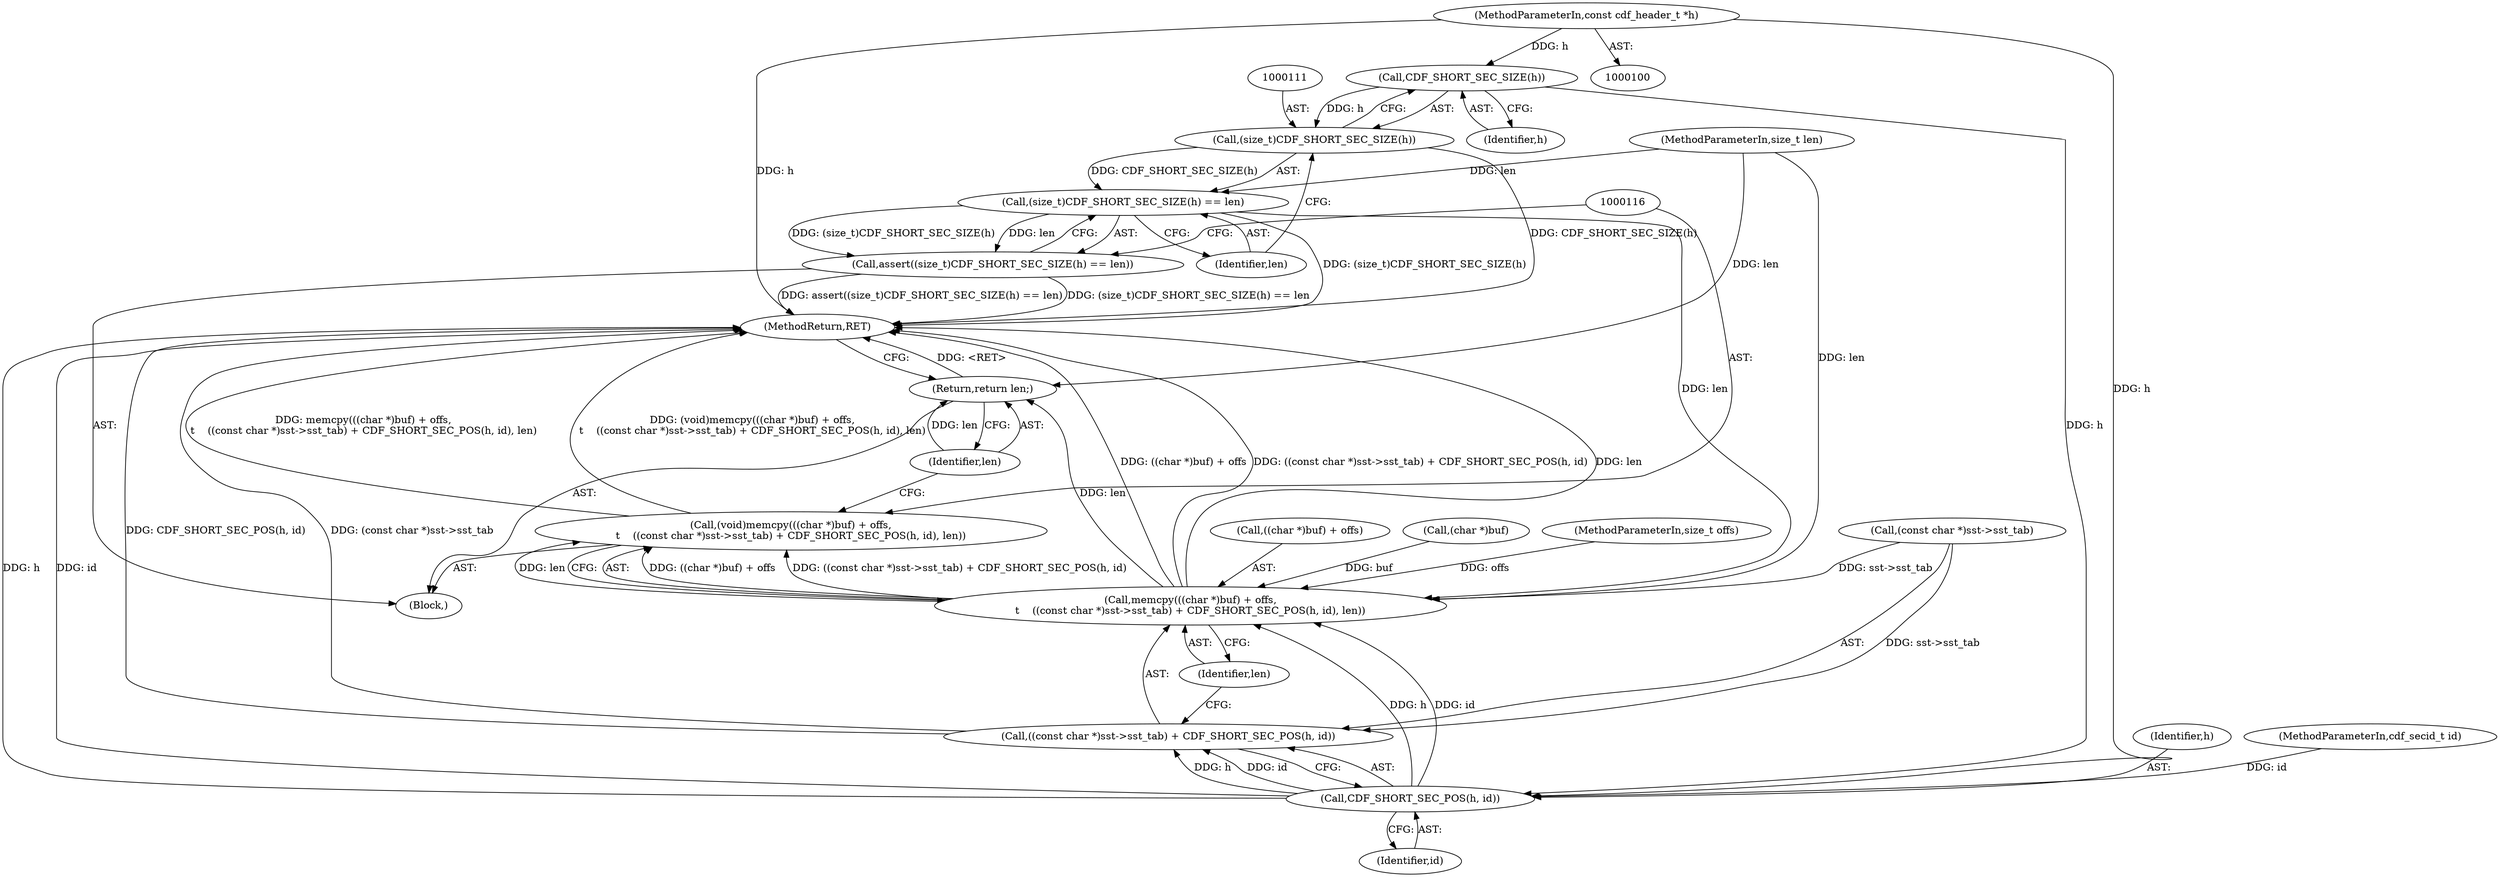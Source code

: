 digraph "1_file_1859fdb4e67c49c463c4e0078054335cd46ba295_1@pointer" {
"1000112" [label="(Call,CDF_SHORT_SEC_SIZE(h))"];
"1000105" [label="(MethodParameterIn,const cdf_header_t *h)"];
"1000110" [label="(Call,(size_t)CDF_SHORT_SEC_SIZE(h))"];
"1000109" [label="(Call,(size_t)CDF_SHORT_SEC_SIZE(h) == len)"];
"1000108" [label="(Call,assert((size_t)CDF_SHORT_SEC_SIZE(h) == len))"];
"1000117" [label="(Call,memcpy(((char *)buf) + offs,\n\t    ((const char *)sst->sst_tab) + CDF_SHORT_SEC_POS(h, id), len))"];
"1000115" [label="(Call,(void)memcpy(((char *)buf) + offs,\n\t    ((const char *)sst->sst_tab) + CDF_SHORT_SEC_POS(h, id), len))"];
"1000133" [label="(Return,return len;)"];
"1000129" [label="(Call,CDF_SHORT_SEC_POS(h, id))"];
"1000123" [label="(Call,((const char *)sst->sst_tab) + CDF_SHORT_SEC_POS(h, id))"];
"1000109" [label="(Call,(size_t)CDF_SHORT_SEC_SIZE(h) == len)"];
"1000117" [label="(Call,memcpy(((char *)buf) + offs,\n\t    ((const char *)sst->sst_tab) + CDF_SHORT_SEC_POS(h, id), len))"];
"1000118" [label="(Call,((char *)buf) + offs)"];
"1000105" [label="(MethodParameterIn,const cdf_header_t *h)"];
"1000119" [label="(Call,(char *)buf)"];
"1000133" [label="(Return,return len;)"];
"1000110" [label="(Call,(size_t)CDF_SHORT_SEC_SIZE(h))"];
"1000131" [label="(Identifier,id)"];
"1000134" [label="(Identifier,len)"];
"1000103" [label="(MethodParameterIn,size_t offs)"];
"1000130" [label="(Identifier,h)"];
"1000135" [label="(MethodReturn,RET)"];
"1000112" [label="(Call,CDF_SHORT_SEC_SIZE(h))"];
"1000107" [label="(Block,)"];
"1000114" [label="(Identifier,len)"];
"1000104" [label="(MethodParameterIn,size_t len)"];
"1000113" [label="(Identifier,h)"];
"1000123" [label="(Call,((const char *)sst->sst_tab) + CDF_SHORT_SEC_POS(h, id))"];
"1000108" [label="(Call,assert((size_t)CDF_SHORT_SEC_SIZE(h) == len))"];
"1000115" [label="(Call,(void)memcpy(((char *)buf) + offs,\n\t    ((const char *)sst->sst_tab) + CDF_SHORT_SEC_POS(h, id), len))"];
"1000124" [label="(Call,(const char *)sst->sst_tab)"];
"1000106" [label="(MethodParameterIn,cdf_secid_t id)"];
"1000129" [label="(Call,CDF_SHORT_SEC_POS(h, id))"];
"1000132" [label="(Identifier,len)"];
"1000112" -> "1000110"  [label="AST: "];
"1000112" -> "1000113"  [label="CFG: "];
"1000113" -> "1000112"  [label="AST: "];
"1000110" -> "1000112"  [label="CFG: "];
"1000112" -> "1000110"  [label="DDG: h"];
"1000105" -> "1000112"  [label="DDG: h"];
"1000112" -> "1000129"  [label="DDG: h"];
"1000105" -> "1000100"  [label="AST: "];
"1000105" -> "1000135"  [label="DDG: h"];
"1000105" -> "1000129"  [label="DDG: h"];
"1000110" -> "1000109"  [label="AST: "];
"1000111" -> "1000110"  [label="AST: "];
"1000114" -> "1000110"  [label="CFG: "];
"1000110" -> "1000135"  [label="DDG: CDF_SHORT_SEC_SIZE(h)"];
"1000110" -> "1000109"  [label="DDG: CDF_SHORT_SEC_SIZE(h)"];
"1000109" -> "1000108"  [label="AST: "];
"1000109" -> "1000114"  [label="CFG: "];
"1000114" -> "1000109"  [label="AST: "];
"1000108" -> "1000109"  [label="CFG: "];
"1000109" -> "1000135"  [label="DDG: (size_t)CDF_SHORT_SEC_SIZE(h)"];
"1000109" -> "1000108"  [label="DDG: (size_t)CDF_SHORT_SEC_SIZE(h)"];
"1000109" -> "1000108"  [label="DDG: len"];
"1000104" -> "1000109"  [label="DDG: len"];
"1000109" -> "1000117"  [label="DDG: len"];
"1000108" -> "1000107"  [label="AST: "];
"1000116" -> "1000108"  [label="CFG: "];
"1000108" -> "1000135"  [label="DDG: assert((size_t)CDF_SHORT_SEC_SIZE(h) == len)"];
"1000108" -> "1000135"  [label="DDG: (size_t)CDF_SHORT_SEC_SIZE(h) == len"];
"1000117" -> "1000115"  [label="AST: "];
"1000117" -> "1000132"  [label="CFG: "];
"1000118" -> "1000117"  [label="AST: "];
"1000123" -> "1000117"  [label="AST: "];
"1000132" -> "1000117"  [label="AST: "];
"1000115" -> "1000117"  [label="CFG: "];
"1000117" -> "1000135"  [label="DDG: ((char *)buf) + offs"];
"1000117" -> "1000135"  [label="DDG: ((const char *)sst->sst_tab) + CDF_SHORT_SEC_POS(h, id)"];
"1000117" -> "1000135"  [label="DDG: len"];
"1000117" -> "1000115"  [label="DDG: ((char *)buf) + offs"];
"1000117" -> "1000115"  [label="DDG: ((const char *)sst->sst_tab) + CDF_SHORT_SEC_POS(h, id)"];
"1000117" -> "1000115"  [label="DDG: len"];
"1000119" -> "1000117"  [label="DDG: buf"];
"1000103" -> "1000117"  [label="DDG: offs"];
"1000124" -> "1000117"  [label="DDG: sst->sst_tab"];
"1000129" -> "1000117"  [label="DDG: h"];
"1000129" -> "1000117"  [label="DDG: id"];
"1000104" -> "1000117"  [label="DDG: len"];
"1000117" -> "1000133"  [label="DDG: len"];
"1000115" -> "1000107"  [label="AST: "];
"1000116" -> "1000115"  [label="AST: "];
"1000134" -> "1000115"  [label="CFG: "];
"1000115" -> "1000135"  [label="DDG: memcpy(((char *)buf) + offs,\n\t    ((const char *)sst->sst_tab) + CDF_SHORT_SEC_POS(h, id), len)"];
"1000115" -> "1000135"  [label="DDG: (void)memcpy(((char *)buf) + offs,\n\t    ((const char *)sst->sst_tab) + CDF_SHORT_SEC_POS(h, id), len)"];
"1000133" -> "1000107"  [label="AST: "];
"1000133" -> "1000134"  [label="CFG: "];
"1000134" -> "1000133"  [label="AST: "];
"1000135" -> "1000133"  [label="CFG: "];
"1000133" -> "1000135"  [label="DDG: <RET>"];
"1000134" -> "1000133"  [label="DDG: len"];
"1000104" -> "1000133"  [label="DDG: len"];
"1000129" -> "1000123"  [label="AST: "];
"1000129" -> "1000131"  [label="CFG: "];
"1000130" -> "1000129"  [label="AST: "];
"1000131" -> "1000129"  [label="AST: "];
"1000123" -> "1000129"  [label="CFG: "];
"1000129" -> "1000135"  [label="DDG: h"];
"1000129" -> "1000135"  [label="DDG: id"];
"1000129" -> "1000123"  [label="DDG: h"];
"1000129" -> "1000123"  [label="DDG: id"];
"1000106" -> "1000129"  [label="DDG: id"];
"1000124" -> "1000123"  [label="AST: "];
"1000132" -> "1000123"  [label="CFG: "];
"1000123" -> "1000135"  [label="DDG: CDF_SHORT_SEC_POS(h, id)"];
"1000123" -> "1000135"  [label="DDG: (const char *)sst->sst_tab"];
"1000124" -> "1000123"  [label="DDG: sst->sst_tab"];
}
